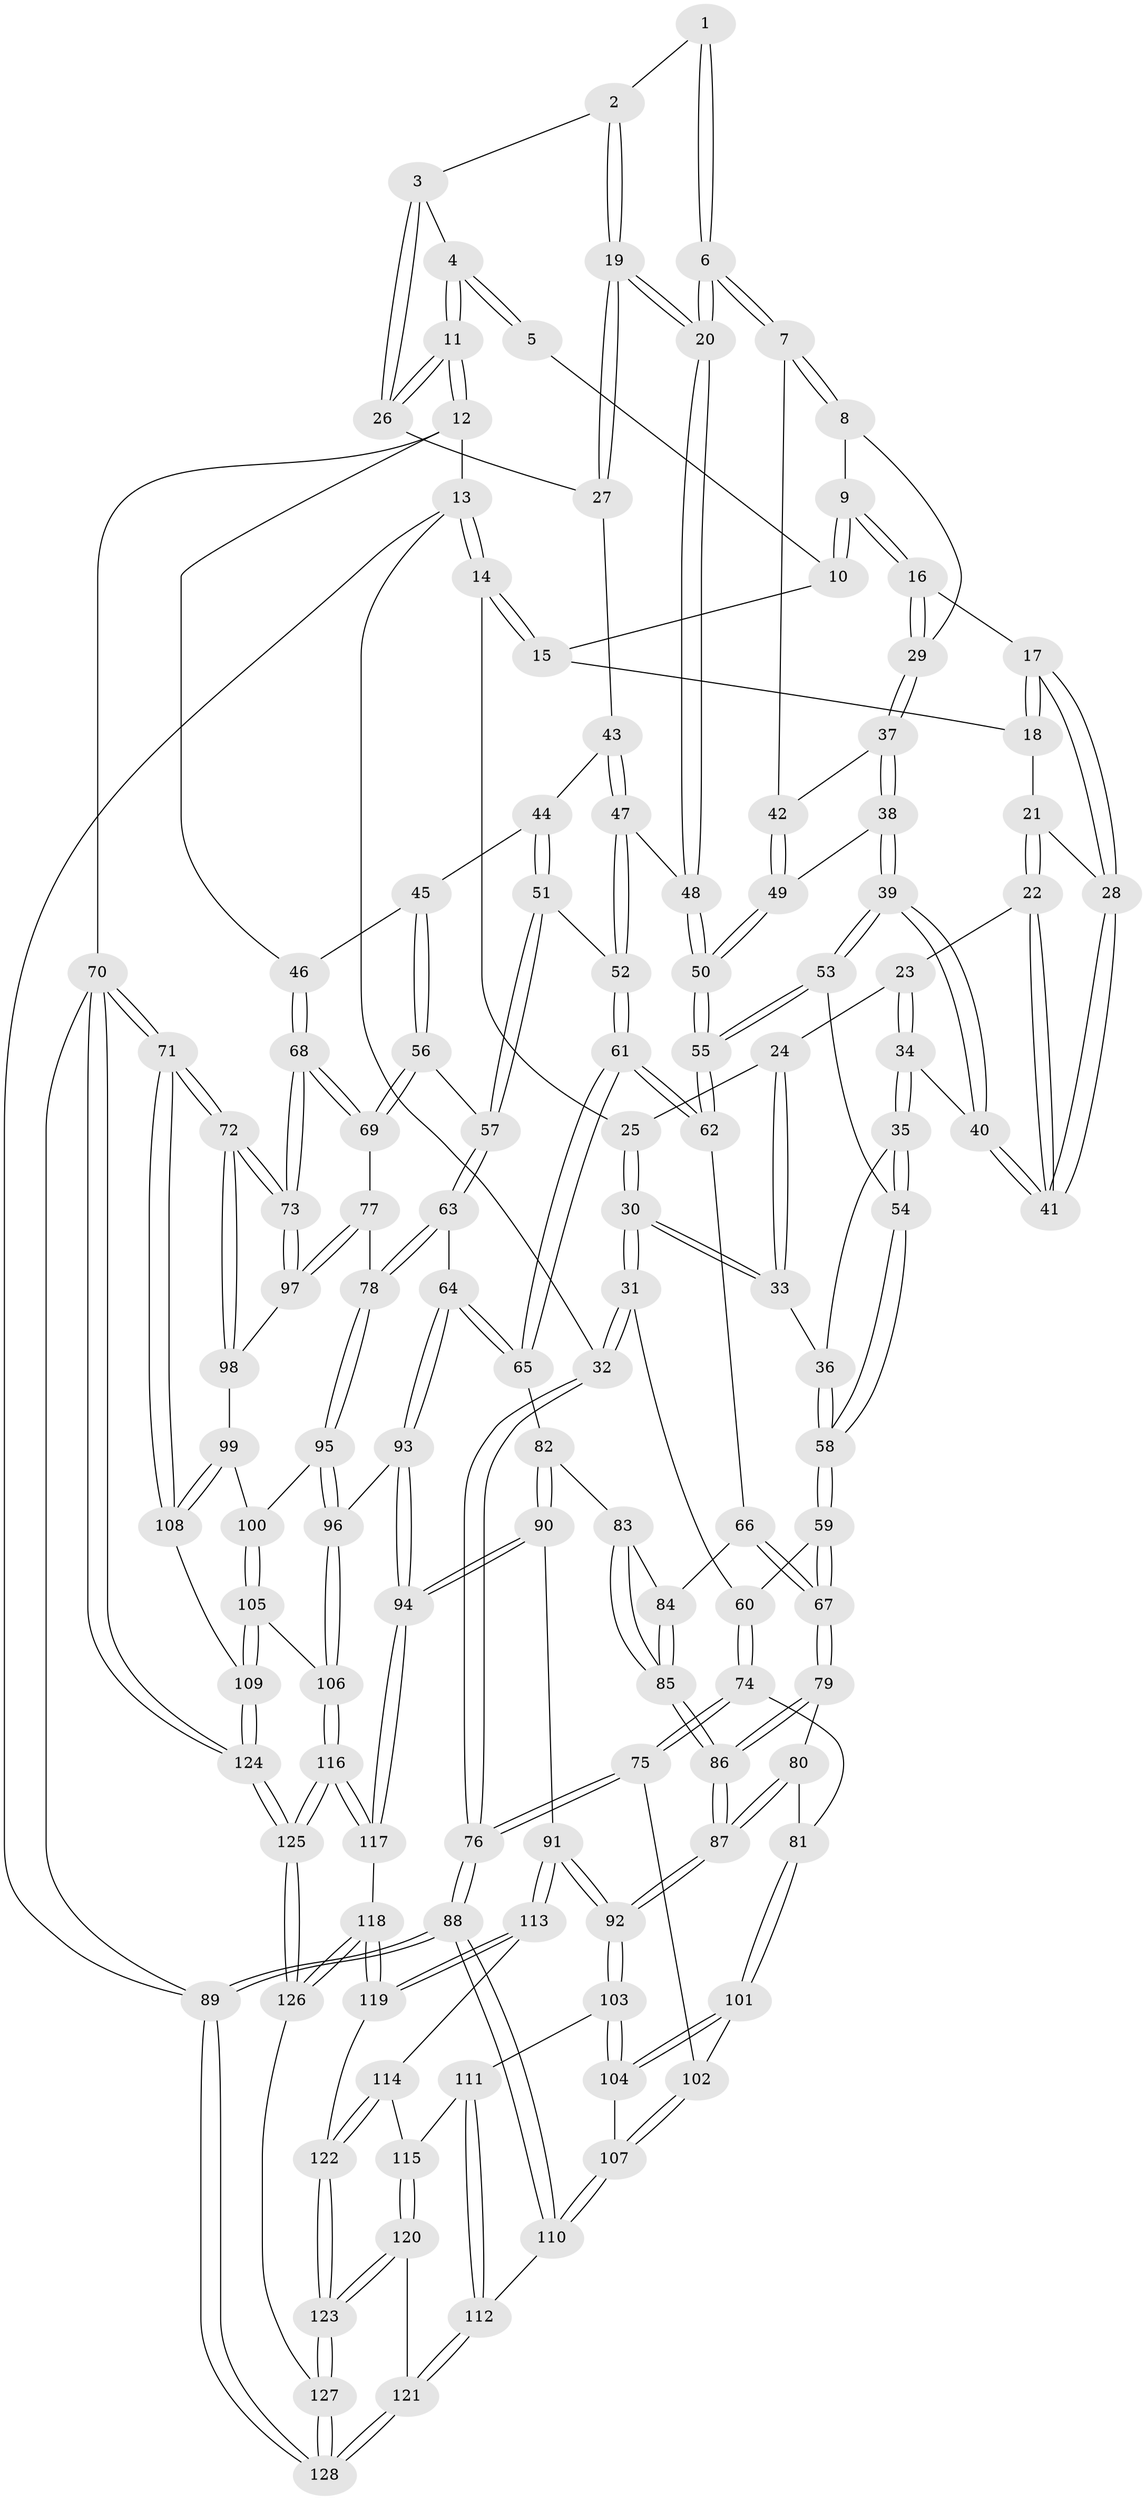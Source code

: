 // coarse degree distribution, {3: 0.12658227848101267, 4: 0.45569620253164556, 6: 0.10126582278481013, 5: 0.3037974683544304, 2: 0.012658227848101266}
// Generated by graph-tools (version 1.1) at 2025/24/03/03/25 07:24:35]
// undirected, 128 vertices, 317 edges
graph export_dot {
graph [start="1"]
  node [color=gray90,style=filled];
  1 [pos="+0.6374785650906776+0"];
  2 [pos="+0.6593621487597084+0.03129740687189655"];
  3 [pos="+0.7001772184929068+0.04612637851501916"];
  4 [pos="+1+0"];
  5 [pos="+0.6185747765977934+0"];
  6 [pos="+0.5262564420546542+0.09105083905799313"];
  7 [pos="+0.5063472130994263+0.07713916318701075"];
  8 [pos="+0.47064235287840844+0"];
  9 [pos="+0.40520984666801546+0"];
  10 [pos="+0.38995561382747546+0"];
  11 [pos="+1+0"];
  12 [pos="+1+0"];
  13 [pos="+0+0"];
  14 [pos="+0.021946084687370478+0"];
  15 [pos="+0.23448871951875705+0"];
  16 [pos="+0.3631290986958756+0.07045042014955397"];
  17 [pos="+0.3157930857631437+0.09945349641151917"];
  18 [pos="+0.24679811765222714+0"];
  19 [pos="+0.5955343689817986+0.1245634532033316"];
  20 [pos="+0.5694531267750569+0.13885330390201098"];
  21 [pos="+0.25510119001605397+0.04645395048460599"];
  22 [pos="+0.2543723830753655+0.11902624479648932"];
  23 [pos="+0.1809167699858294+0.08996296025068437"];
  24 [pos="+0.1566356579161825+0.05655692281764185"];
  25 [pos="+0.13506480184473738+0.009156798420519259"];
  26 [pos="+0.7238632571447693+0.0882008275185319"];
  27 [pos="+0.7257947190677234+0.11312277340910679"];
  28 [pos="+0.31550290102508266+0.10000403519411834"];
  29 [pos="+0.3821939436288455+0.10878295568825362"];
  30 [pos="+0.10015250962679421+0.21938165044825267"];
  31 [pos="+0.02886853977468402+0.25833312347456805"];
  32 [pos="+0+0.184106872131661"];
  33 [pos="+0.12862263761672307+0.20856593758715627"];
  34 [pos="+0.17864049805350168+0.19095879472399796"];
  35 [pos="+0.1589202582142422+0.20138410493548256"];
  36 [pos="+0.1556618218814816+0.20280198785148634"];
  37 [pos="+0.39216860307077395+0.13501491077344813"];
  38 [pos="+0.33857564827709524+0.17288231926964334"];
  39 [pos="+0.3004217969354347+0.18939562146585287"];
  40 [pos="+0.2832877458734784+0.1738415964061638"];
  41 [pos="+0.2832025874868983+0.17320337460621887"];
  42 [pos="+0.42581699782533744+0.13507064402113628"];
  43 [pos="+0.7295637157320664+0.11763932914766456"];
  44 [pos="+0.8048089031315804+0.16297045658383244"];
  45 [pos="+1+0.0030660834545952844"];
  46 [pos="+1+0"];
  47 [pos="+0.6475370540895675+0.23257064518888915"];
  48 [pos="+0.5699400379596292+0.14596768255298626"];
  49 [pos="+0.44580080042182885+0.21780923315490672"];
  50 [pos="+0.4733693150005736+0.26726763967281875"];
  51 [pos="+0.7813571972385283+0.2615817372780054"];
  52 [pos="+0.660232555995158+0.2584317167815528"];
  53 [pos="+0.31267151982085944+0.2511474100871704"];
  54 [pos="+0.28395384658046546+0.3039077904533101"];
  55 [pos="+0.46828496064024877+0.28936255247815373"];
  56 [pos="+0.8825304476442022+0.35756404695298566"];
  57 [pos="+0.8370302835451774+0.3455925763721313"];
  58 [pos="+0.2645631723911113+0.34620133418146093"];
  59 [pos="+0.25657532336922667+0.37400018835877036"];
  60 [pos="+0.12330144322770882+0.36708230453536833"];
  61 [pos="+0.5740081189718681+0.3965157270176597"];
  62 [pos="+0.4852729395987531+0.3365652934375696"];
  63 [pos="+0.6778089144832189+0.47073195657054884"];
  64 [pos="+0.67413392229238+0.47048036006853394"];
  65 [pos="+0.5936929746348+0.4453678032016235"];
  66 [pos="+0.3509060439570546+0.4149228980058594"];
  67 [pos="+0.28402044013179867+0.40993012173329973"];
  68 [pos="+1+0.4278276217983483"];
  69 [pos="+0.9732507292349473+0.4326790960257593"];
  70 [pos="+1+1"];
  71 [pos="+1+0.8877261833692801"];
  72 [pos="+1+0.7047778186725849"];
  73 [pos="+1+0.6149746290196281"];
  74 [pos="+0.10734152988541047+0.4204080168520539"];
  75 [pos="+0+0.6031549602039764"];
  76 [pos="+0+0.609125697293035"];
  77 [pos="+0.8964020855867969+0.5448091485260861"];
  78 [pos="+0.7911612353512888+0.5785686901083088"];
  79 [pos="+0.28345218889418+0.4124050840856881"];
  80 [pos="+0.2821571873616514+0.4171745809815473"];
  81 [pos="+0.19626128563973505+0.5809475143920235"];
  82 [pos="+0.5871584774854856+0.45340908426545384"];
  83 [pos="+0.5534233847540707+0.46711985825712465"];
  84 [pos="+0.39418982012646864+0.47488995637379927"];
  85 [pos="+0.40254885571556515+0.5739452739257632"];
  86 [pos="+0.39878244212092273+0.5827939169347818"];
  87 [pos="+0.37329549340647317+0.652571323901917"];
  88 [pos="+0+0.8100528540518608"];
  89 [pos="+0+1"];
  90 [pos="+0.5236150003439736+0.7064308447000178"];
  91 [pos="+0.41097920613952843+0.7064876160838736"];
  92 [pos="+0.3685799919804466+0.6788948681447435"];
  93 [pos="+0.6397685911771251+0.7298018446269546"];
  94 [pos="+0.5706918460170304+0.7326046786162816"];
  95 [pos="+0.7837944959618812+0.609523478905408"];
  96 [pos="+0.6714242028788249+0.7362852441454649"];
  97 [pos="+0.9325246139717333+0.6261171823440916"];
  98 [pos="+0.9317024924649209+0.6810314987081302"];
  99 [pos="+0.9098639498304886+0.7193069075979668"];
  100 [pos="+0.8244514705035871+0.6639350780912983"];
  101 [pos="+0.1932945450075406+0.6051254310344859"];
  102 [pos="+0.01634771885362472+0.6277427338606849"];
  103 [pos="+0.2875035030125326+0.6817492321861162"];
  104 [pos="+0.25113121762575447+0.6542970512652063"];
  105 [pos="+0.7868331416660885+0.8273912430219491"];
  106 [pos="+0.7558072855504011+0.8230030130486377"];
  107 [pos="+0.09139338476184357+0.761134664611439"];
  108 [pos="+0.9066289975398478+0.8001390866861148"];
  109 [pos="+0.8411884467279435+0.8427590836231229"];
  110 [pos="+0.12645319988085793+0.8484325955455571"];
  111 [pos="+0.26740996393816313+0.7157765988539709"];
  112 [pos="+0.1515754040512036+0.8663471851557971"];
  113 [pos="+0.4039125068623067+0.7780392120980114"];
  114 [pos="+0.35088103916060104+0.8587728518365065"];
  115 [pos="+0.30098874498286177+0.8605511529662396"];
  116 [pos="+0.6351993099818304+1"];
  117 [pos="+0.5611962413303196+0.8486073116976659"];
  118 [pos="+0.4577973061668891+0.9120819762179001"];
  119 [pos="+0.45129971993391405+0.9015442045023954"];
  120 [pos="+0.23886723140675162+0.9007008805405465"];
  121 [pos="+0.1572739681445338+0.8892895007631261"];
  122 [pos="+0.35186373467863097+0.8945316967422152"];
  123 [pos="+0.33485479175937743+0.9583143035523519"];
  124 [pos="+0.9666339476609895+1"];
  125 [pos="+0.6108920385457431+1"];
  126 [pos="+0.4452500730404091+1"];
  127 [pos="+0.432462625514418+1"];
  128 [pos="+0.02309926384228076+1"];
  1 -- 2;
  1 -- 6;
  1 -- 6;
  2 -- 3;
  2 -- 19;
  2 -- 19;
  3 -- 4;
  3 -- 26;
  3 -- 26;
  4 -- 5;
  4 -- 5;
  4 -- 11;
  4 -- 11;
  5 -- 10;
  6 -- 7;
  6 -- 7;
  6 -- 20;
  6 -- 20;
  7 -- 8;
  7 -- 8;
  7 -- 42;
  8 -- 9;
  8 -- 29;
  9 -- 10;
  9 -- 10;
  9 -- 16;
  9 -- 16;
  10 -- 15;
  11 -- 12;
  11 -- 12;
  11 -- 26;
  11 -- 26;
  12 -- 13;
  12 -- 46;
  12 -- 70;
  13 -- 14;
  13 -- 14;
  13 -- 32;
  13 -- 89;
  14 -- 15;
  14 -- 15;
  14 -- 25;
  15 -- 18;
  16 -- 17;
  16 -- 29;
  16 -- 29;
  17 -- 18;
  17 -- 18;
  17 -- 28;
  17 -- 28;
  18 -- 21;
  19 -- 20;
  19 -- 20;
  19 -- 27;
  19 -- 27;
  20 -- 48;
  20 -- 48;
  21 -- 22;
  21 -- 22;
  21 -- 28;
  22 -- 23;
  22 -- 41;
  22 -- 41;
  23 -- 24;
  23 -- 34;
  23 -- 34;
  24 -- 25;
  24 -- 33;
  24 -- 33;
  25 -- 30;
  25 -- 30;
  26 -- 27;
  27 -- 43;
  28 -- 41;
  28 -- 41;
  29 -- 37;
  29 -- 37;
  30 -- 31;
  30 -- 31;
  30 -- 33;
  30 -- 33;
  31 -- 32;
  31 -- 32;
  31 -- 60;
  32 -- 76;
  32 -- 76;
  33 -- 36;
  34 -- 35;
  34 -- 35;
  34 -- 40;
  35 -- 36;
  35 -- 54;
  35 -- 54;
  36 -- 58;
  36 -- 58;
  37 -- 38;
  37 -- 38;
  37 -- 42;
  38 -- 39;
  38 -- 39;
  38 -- 49;
  39 -- 40;
  39 -- 40;
  39 -- 53;
  39 -- 53;
  40 -- 41;
  40 -- 41;
  42 -- 49;
  42 -- 49;
  43 -- 44;
  43 -- 47;
  43 -- 47;
  44 -- 45;
  44 -- 51;
  44 -- 51;
  45 -- 46;
  45 -- 56;
  45 -- 56;
  46 -- 68;
  46 -- 68;
  47 -- 48;
  47 -- 52;
  47 -- 52;
  48 -- 50;
  48 -- 50;
  49 -- 50;
  49 -- 50;
  50 -- 55;
  50 -- 55;
  51 -- 52;
  51 -- 57;
  51 -- 57;
  52 -- 61;
  52 -- 61;
  53 -- 54;
  53 -- 55;
  53 -- 55;
  54 -- 58;
  54 -- 58;
  55 -- 62;
  55 -- 62;
  56 -- 57;
  56 -- 69;
  56 -- 69;
  57 -- 63;
  57 -- 63;
  58 -- 59;
  58 -- 59;
  59 -- 60;
  59 -- 67;
  59 -- 67;
  60 -- 74;
  60 -- 74;
  61 -- 62;
  61 -- 62;
  61 -- 65;
  61 -- 65;
  62 -- 66;
  63 -- 64;
  63 -- 78;
  63 -- 78;
  64 -- 65;
  64 -- 65;
  64 -- 93;
  64 -- 93;
  65 -- 82;
  66 -- 67;
  66 -- 67;
  66 -- 84;
  67 -- 79;
  67 -- 79;
  68 -- 69;
  68 -- 69;
  68 -- 73;
  68 -- 73;
  69 -- 77;
  70 -- 71;
  70 -- 71;
  70 -- 124;
  70 -- 124;
  70 -- 89;
  71 -- 72;
  71 -- 72;
  71 -- 108;
  71 -- 108;
  72 -- 73;
  72 -- 73;
  72 -- 98;
  72 -- 98;
  73 -- 97;
  73 -- 97;
  74 -- 75;
  74 -- 75;
  74 -- 81;
  75 -- 76;
  75 -- 76;
  75 -- 102;
  76 -- 88;
  76 -- 88;
  77 -- 78;
  77 -- 97;
  77 -- 97;
  78 -- 95;
  78 -- 95;
  79 -- 80;
  79 -- 86;
  79 -- 86;
  80 -- 81;
  80 -- 87;
  80 -- 87;
  81 -- 101;
  81 -- 101;
  82 -- 83;
  82 -- 90;
  82 -- 90;
  83 -- 84;
  83 -- 85;
  83 -- 85;
  84 -- 85;
  84 -- 85;
  85 -- 86;
  85 -- 86;
  86 -- 87;
  86 -- 87;
  87 -- 92;
  87 -- 92;
  88 -- 89;
  88 -- 89;
  88 -- 110;
  88 -- 110;
  89 -- 128;
  89 -- 128;
  90 -- 91;
  90 -- 94;
  90 -- 94;
  91 -- 92;
  91 -- 92;
  91 -- 113;
  91 -- 113;
  92 -- 103;
  92 -- 103;
  93 -- 94;
  93 -- 94;
  93 -- 96;
  94 -- 117;
  94 -- 117;
  95 -- 96;
  95 -- 96;
  95 -- 100;
  96 -- 106;
  96 -- 106;
  97 -- 98;
  98 -- 99;
  99 -- 100;
  99 -- 108;
  99 -- 108;
  100 -- 105;
  100 -- 105;
  101 -- 102;
  101 -- 104;
  101 -- 104;
  102 -- 107;
  102 -- 107;
  103 -- 104;
  103 -- 104;
  103 -- 111;
  104 -- 107;
  105 -- 106;
  105 -- 109;
  105 -- 109;
  106 -- 116;
  106 -- 116;
  107 -- 110;
  107 -- 110;
  108 -- 109;
  109 -- 124;
  109 -- 124;
  110 -- 112;
  111 -- 112;
  111 -- 112;
  111 -- 115;
  112 -- 121;
  112 -- 121;
  113 -- 114;
  113 -- 119;
  113 -- 119;
  114 -- 115;
  114 -- 122;
  114 -- 122;
  115 -- 120;
  115 -- 120;
  116 -- 117;
  116 -- 117;
  116 -- 125;
  116 -- 125;
  117 -- 118;
  118 -- 119;
  118 -- 119;
  118 -- 126;
  118 -- 126;
  119 -- 122;
  120 -- 121;
  120 -- 123;
  120 -- 123;
  121 -- 128;
  121 -- 128;
  122 -- 123;
  122 -- 123;
  123 -- 127;
  123 -- 127;
  124 -- 125;
  124 -- 125;
  125 -- 126;
  125 -- 126;
  126 -- 127;
  127 -- 128;
  127 -- 128;
}
